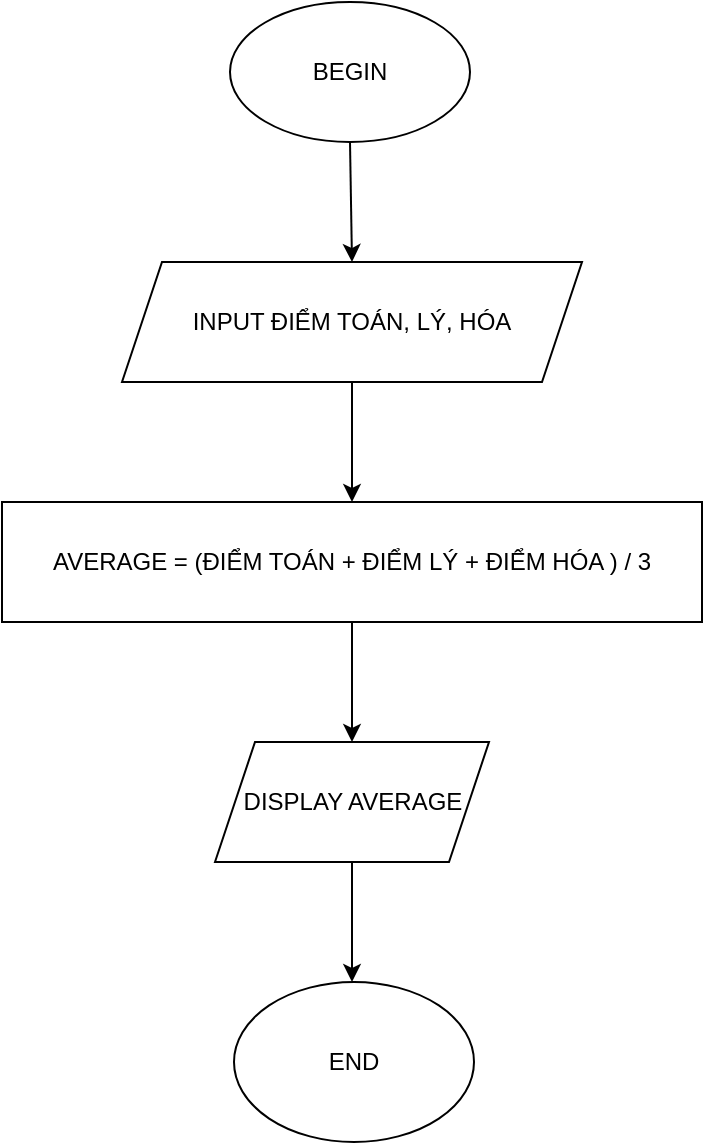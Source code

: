 <mxfile version="19.0.3" type="device" pages="2"><diagram id="C5RBs43oDa-KdzZeNtuy" name="Page-1"><mxGraphModel dx="1038" dy="641" grid="1" gridSize="10" guides="1" tooltips="1" connect="1" arrows="1" fold="1" page="1" pageScale="1" pageWidth="827" pageHeight="1169" math="0" shadow="0"><root><mxCell id="WIyWlLk6GJQsqaUBKTNV-0"/><mxCell id="WIyWlLk6GJQsqaUBKTNV-1" parent="WIyWlLk6GJQsqaUBKTNV-0"/><mxCell id="Iv3w1goD3DXkX5CE7PX7-0" value="BEGIN" style="ellipse;whiteSpace=wrap;html=1;" parent="WIyWlLk6GJQsqaUBKTNV-1" vertex="1"><mxGeometry x="354" y="90" width="120" height="70" as="geometry"/></mxCell><mxCell id="Iv3w1goD3DXkX5CE7PX7-1" value="INPUT ĐIỂM TOÁN, LÝ, HÓA" style="shape=parallelogram;perimeter=parallelogramPerimeter;whiteSpace=wrap;html=1;fixedSize=1;" parent="WIyWlLk6GJQsqaUBKTNV-1" vertex="1"><mxGeometry x="300" y="220" width="230" height="60" as="geometry"/></mxCell><mxCell id="Iv3w1goD3DXkX5CE7PX7-4" value="AVERAGE = (ĐIỂM TOÁN + ĐIỂM LÝ + ĐIỂM HÓA ) / 3" style="rounded=0;whiteSpace=wrap;html=1;" parent="WIyWlLk6GJQsqaUBKTNV-1" vertex="1"><mxGeometry x="240" y="340" width="350" height="60" as="geometry"/></mxCell><mxCell id="Iv3w1goD3DXkX5CE7PX7-5" value="DISPLAY AVERAGE" style="shape=parallelogram;perimeter=parallelogramPerimeter;whiteSpace=wrap;html=1;fixedSize=1;" parent="WIyWlLk6GJQsqaUBKTNV-1" vertex="1"><mxGeometry x="346.5" y="460" width="137" height="60" as="geometry"/></mxCell><mxCell id="Iv3w1goD3DXkX5CE7PX7-6" value="END" style="ellipse;whiteSpace=wrap;html=1;" parent="WIyWlLk6GJQsqaUBKTNV-1" vertex="1"><mxGeometry x="356" y="580" width="120" height="80" as="geometry"/></mxCell><mxCell id="Iv3w1goD3DXkX5CE7PX7-7" value="" style="endArrow=classic;html=1;rounded=0;entryX=0.5;entryY=0;entryDx=0;entryDy=0;exitX=0.5;exitY=1;exitDx=0;exitDy=0;" parent="WIyWlLk6GJQsqaUBKTNV-1" source="Iv3w1goD3DXkX5CE7PX7-0" target="Iv3w1goD3DXkX5CE7PX7-1" edge="1"><mxGeometry width="50" height="50" relative="1" as="geometry"><mxPoint x="414" y="170" as="sourcePoint"/><mxPoint x="390" y="170" as="targetPoint"/></mxGeometry></mxCell><mxCell id="Iv3w1goD3DXkX5CE7PX7-10" value="" style="endArrow=classic;html=1;rounded=0;entryX=0.5;entryY=0;entryDx=0;entryDy=0;" parent="WIyWlLk6GJQsqaUBKTNV-1" target="Iv3w1goD3DXkX5CE7PX7-4" edge="1"><mxGeometry width="50" height="50" relative="1" as="geometry"><mxPoint x="415" y="280" as="sourcePoint"/><mxPoint x="392" y="280" as="targetPoint"/></mxGeometry></mxCell><mxCell id="Iv3w1goD3DXkX5CE7PX7-11" value="" style="endArrow=classic;html=1;rounded=0;entryX=0.5;entryY=0;entryDx=0;entryDy=0;exitX=0.5;exitY=1;exitDx=0;exitDy=0;" parent="WIyWlLk6GJQsqaUBKTNV-1" source="Iv3w1goD3DXkX5CE7PX7-4" target="Iv3w1goD3DXkX5CE7PX7-5" edge="1"><mxGeometry width="50" height="50" relative="1" as="geometry"><mxPoint x="362" y="460" as="sourcePoint"/><mxPoint x="412" y="410" as="targetPoint"/></mxGeometry></mxCell><mxCell id="Iv3w1goD3DXkX5CE7PX7-12" value="" style="endArrow=classic;html=1;rounded=0;exitX=0.5;exitY=1;exitDx=0;exitDy=0;" parent="WIyWlLk6GJQsqaUBKTNV-1" source="Iv3w1goD3DXkX5CE7PX7-5" edge="1"><mxGeometry width="50" height="50" relative="1" as="geometry"><mxPoint x="382" y="580" as="sourcePoint"/><mxPoint x="415" y="580" as="targetPoint"/></mxGeometry></mxCell></root></mxGraphModel></diagram><diagram id="Icyrt8_JW7aop2Hz3X_U" name="Page-2"><mxGraphModel dx="1038" dy="641" grid="1" gridSize="10" guides="1" tooltips="1" connect="1" arrows="1" fold="1" page="1" pageScale="1" pageWidth="850" pageHeight="1100" math="0" shadow="0"><root><mxCell id="0"/><mxCell id="1" parent="0"/><mxCell id="5EpMDDN8Wphlk2UDvVTV-1" value="Begin" style="ellipse;whiteSpace=wrap;html=1;" vertex="1" parent="1"><mxGeometry x="365" y="40" width="120" height="80" as="geometry"/></mxCell><mxCell id="5EpMDDN8Wphlk2UDvVTV-2" value="Nhập USD" style="shape=parallelogram;perimeter=parallelogramPerimeter;whiteSpace=wrap;html=1;fixedSize=1;" vertex="1" parent="1"><mxGeometry x="365" y="180" width="120" height="60" as="geometry"/></mxCell><mxCell id="5EpMDDN8Wphlk2UDvVTV-3" value="VND = USD * 23360" style="rounded=0;whiteSpace=wrap;html=1;" vertex="1" parent="1"><mxGeometry x="365" y="300" width="120" height="60" as="geometry"/></mxCell><mxCell id="5EpMDDN8Wphlk2UDvVTV-4" value="Display VND" style="shape=parallelogram;perimeter=parallelogramPerimeter;whiteSpace=wrap;html=1;fixedSize=1;" vertex="1" parent="1"><mxGeometry x="365" y="420" width="120" height="60" as="geometry"/></mxCell><mxCell id="5EpMDDN8Wphlk2UDvVTV-5" value="End" style="ellipse;whiteSpace=wrap;html=1;" vertex="1" parent="1"><mxGeometry x="365" y="540" width="120" height="80" as="geometry"/></mxCell><mxCell id="5EpMDDN8Wphlk2UDvVTV-6" value="" style="endArrow=classic;html=1;rounded=0;entryX=0.5;entryY=0;entryDx=0;entryDy=0;exitX=0.5;exitY=1;exitDx=0;exitDy=0;" edge="1" parent="1" source="5EpMDDN8Wphlk2UDvVTV-1" target="5EpMDDN8Wphlk2UDvVTV-2"><mxGeometry width="50" height="50" relative="1" as="geometry"><mxPoint x="320" y="180" as="sourcePoint"/><mxPoint x="370" y="130" as="targetPoint"/></mxGeometry></mxCell><mxCell id="5EpMDDN8Wphlk2UDvVTV-7" value="" style="endArrow=classic;html=1;rounded=0;entryX=0.5;entryY=0;entryDx=0;entryDy=0;exitX=0.5;exitY=1;exitDx=0;exitDy=0;" edge="1" parent="1" source="5EpMDDN8Wphlk2UDvVTV-2" target="5EpMDDN8Wphlk2UDvVTV-3"><mxGeometry width="50" height="50" relative="1" as="geometry"><mxPoint x="310" y="300" as="sourcePoint"/><mxPoint x="360" y="250" as="targetPoint"/></mxGeometry></mxCell><mxCell id="5EpMDDN8Wphlk2UDvVTV-8" value="" style="endArrow=classic;html=1;rounded=0;entryX=0.5;entryY=0;entryDx=0;entryDy=0;exitX=0.5;exitY=1;exitDx=0;exitDy=0;" edge="1" parent="1" source="5EpMDDN8Wphlk2UDvVTV-3" target="5EpMDDN8Wphlk2UDvVTV-4"><mxGeometry width="50" height="50" relative="1" as="geometry"><mxPoint x="310" y="420" as="sourcePoint"/><mxPoint x="360" y="370" as="targetPoint"/></mxGeometry></mxCell><mxCell id="5EpMDDN8Wphlk2UDvVTV-9" value="" style="endArrow=classic;html=1;rounded=0;entryX=0.5;entryY=0;entryDx=0;entryDy=0;exitX=0.5;exitY=1;exitDx=0;exitDy=0;" edge="1" parent="1" source="5EpMDDN8Wphlk2UDvVTV-4" target="5EpMDDN8Wphlk2UDvVTV-5"><mxGeometry width="50" height="50" relative="1" as="geometry"><mxPoint x="320" y="540" as="sourcePoint"/><mxPoint x="370" y="490" as="targetPoint"/></mxGeometry></mxCell></root></mxGraphModel></diagram></mxfile>